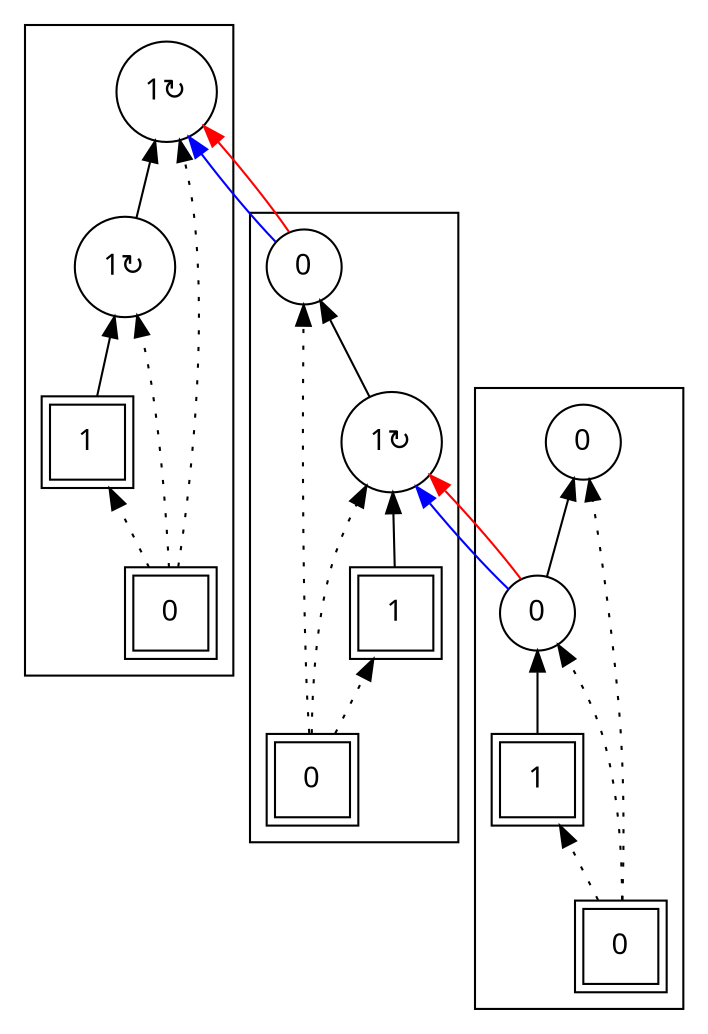 digraph G {
rankdir = BT;
subgraph cluster_Player1X1XGround0X1XSausage00X1XSausage10X1X {
Node [ fontname="Apple Symbols"];
Player1X1XGround0X1XSausage00X1XSausage10X1X_Player[ label ="1"  shape=square peripheries=2 ];
Player1X1XGround0X1XSausage00X1XSausage10X1X_Ground[ label ="0"  shape=square peripheries=2 ];
Player1X1XGround0X1XSausage00X1XSausage10X1X_Sausage0[ label ="0"  shape=circle ];
Player1X1XGround0X1XSausage00X1XSausage10X1X_Sausage1[ label ="0"  shape=circle ];
	"Player1X1XGround0X1XSausage00X1XSausage10X1X_Ground" -> "Player1X1XGround0X1XSausage00X1XSausage10X1X_Player" [style=dotted];
	"Player1X1XGround0X1XSausage00X1XSausage10X1X_Player" -> "Player1X1XGround0X1XSausage00X1XSausage10X1X_Sausage0";
	"Player1X1XGround0X1XSausage00X1XSausage10X1X_Ground" -> "Player1X1XGround0X1XSausage00X1XSausage10X1X_Sausage0" [style=dotted];
	"Player1X1XGround0X1XSausage00X1XSausage10X1X_Sausage0" -> "Player1X1XGround0X1XSausage00X1XSausage10X1X_Sausage1";
	"Player1X1XGround0X1XSausage00X1XSausage10X1X_Ground" -> "Player1X1XGround0X1XSausage00X1XSausage10X1X_Sausage1" [style=dotted];
}
subgraph cluster_Player1X1XGround0X1XSausage01X2XSausage10X1X {
Node [ fontname="Apple Symbols"];
Player1X1XGround0X1XSausage01X2XSausage10X1X_Player[ label ="1"  shape=square peripheries=2 ];
Player1X1XGround0X1XSausage01X2XSausage10X1X_Ground[ label ="0"  shape=square peripheries=2 ];
Player1X1XGround0X1XSausage01X2XSausage10X1X_Sausage0[ label ="1&#8635;"  shape=circle ];
Player1X1XGround0X1XSausage01X2XSausage10X1X_Sausage1[ label ="0"  shape=circle ];
	"Player1X1XGround0X1XSausage01X2XSausage10X1X_Ground" -> "Player1X1XGround0X1XSausage01X2XSausage10X1X_Player" [style=dotted];
	"Player1X1XGround0X1XSausage01X2XSausage10X1X_Player" -> "Player1X1XGround0X1XSausage01X2XSausage10X1X_Sausage0";
	"Player1X1XGround0X1XSausage01X2XSausage10X1X_Ground" -> "Player1X1XGround0X1XSausage01X2XSausage10X1X_Sausage0" [style=dotted];
	"Player1X1XGround0X1XSausage01X2XSausage10X1X_Sausage0" -> "Player1X1XGround0X1XSausage01X2XSausage10X1X_Sausage1";
	"Player1X1XGround0X1XSausage01X2XSausage10X1X_Ground" -> "Player1X1XGround0X1XSausage01X2XSausage10X1X_Sausage1" [style=dotted];
}
subgraph cluster_Player1X1XGround0X1XSausage01X2XSausage11X2X {
Node [ fontname="Apple Symbols"];
Player1X1XGround0X1XSausage01X2XSausage11X2X_Player[ label ="1"  shape=square peripheries=2 ];
Player1X1XGround0X1XSausage01X2XSausage11X2X_Ground[ label ="0"  shape=square peripheries=2 ];
Player1X1XGround0X1XSausage01X2XSausage11X2X_Sausage0[ label ="1&#8635;"  shape=circle ];
Player1X1XGround0X1XSausage01X2XSausage11X2X_Sausage1[ label ="1&#8635;"  shape=circle ];
	"Player1X1XGround0X1XSausage01X2XSausage11X2X_Ground" -> "Player1X1XGround0X1XSausage01X2XSausage11X2X_Player" [style=dotted];
	"Player1X1XGround0X1XSausage01X2XSausage11X2X_Player" -> "Player1X1XGround0X1XSausage01X2XSausage11X2X_Sausage0";
	"Player1X1XGround0X1XSausage01X2XSausage11X2X_Ground" -> "Player1X1XGround0X1XSausage01X2XSausage11X2X_Sausage0" [style=dotted];
	"Player1X1XGround0X1XSausage01X2XSausage11X2X_Sausage0" -> "Player1X1XGround0X1XSausage01X2XSausage11X2X_Sausage1";
	"Player1X1XGround0X1XSausage01X2XSausage11X2X_Ground" -> "Player1X1XGround0X1XSausage01X2XSausage11X2X_Sausage1" [style=dotted];
}
	"Player1X1XGround0X1XSausage00X1XSausage10X1X_Sausage0" -> "Player1X1XGround0X1XSausage01X2XSausage10X1X_Sausage0" [ ltail = Player1X1XGround0X1XSausage00X1XSausage10X1X_Sausage0 rtail = Player1X1XGround0X1XSausage01X2XSausage10X1X_Sausage0 color=blue ];
	"Player1X1XGround0X1XSausage00X1XSausage10X1X_Sausage0" -> "Player1X1XGround0X1XSausage01X2XSausage10X1X_Sausage0" [ ltail = Player1X1XGround0X1XSausage00X1XSausage10X1X_Sausage0 rtail = Player1X1XGround0X1XSausage01X2XSausage10X1X_Sausage0 color=red ];
	"Player1X1XGround0X1XSausage01X2XSausage10X1X_Sausage1" -> "Player1X1XGround0X1XSausage01X2XSausage11X2X_Sausage1" [ ltail = Player1X1XGround0X1XSausage01X2XSausage10X1X_Sausage1 rtail = Player1X1XGround0X1XSausage01X2XSausage11X2X_Sausage1 color=blue ];
	"Player1X1XGround0X1XSausage01X2XSausage10X1X_Sausage1" -> "Player1X1XGround0X1XSausage01X2XSausage11X2X_Sausage1" [ ltail = Player1X1XGround0X1XSausage01X2XSausage10X1X_Sausage1 rtail = Player1X1XGround0X1XSausage01X2XSausage11X2X_Sausage1 color=red ];
}